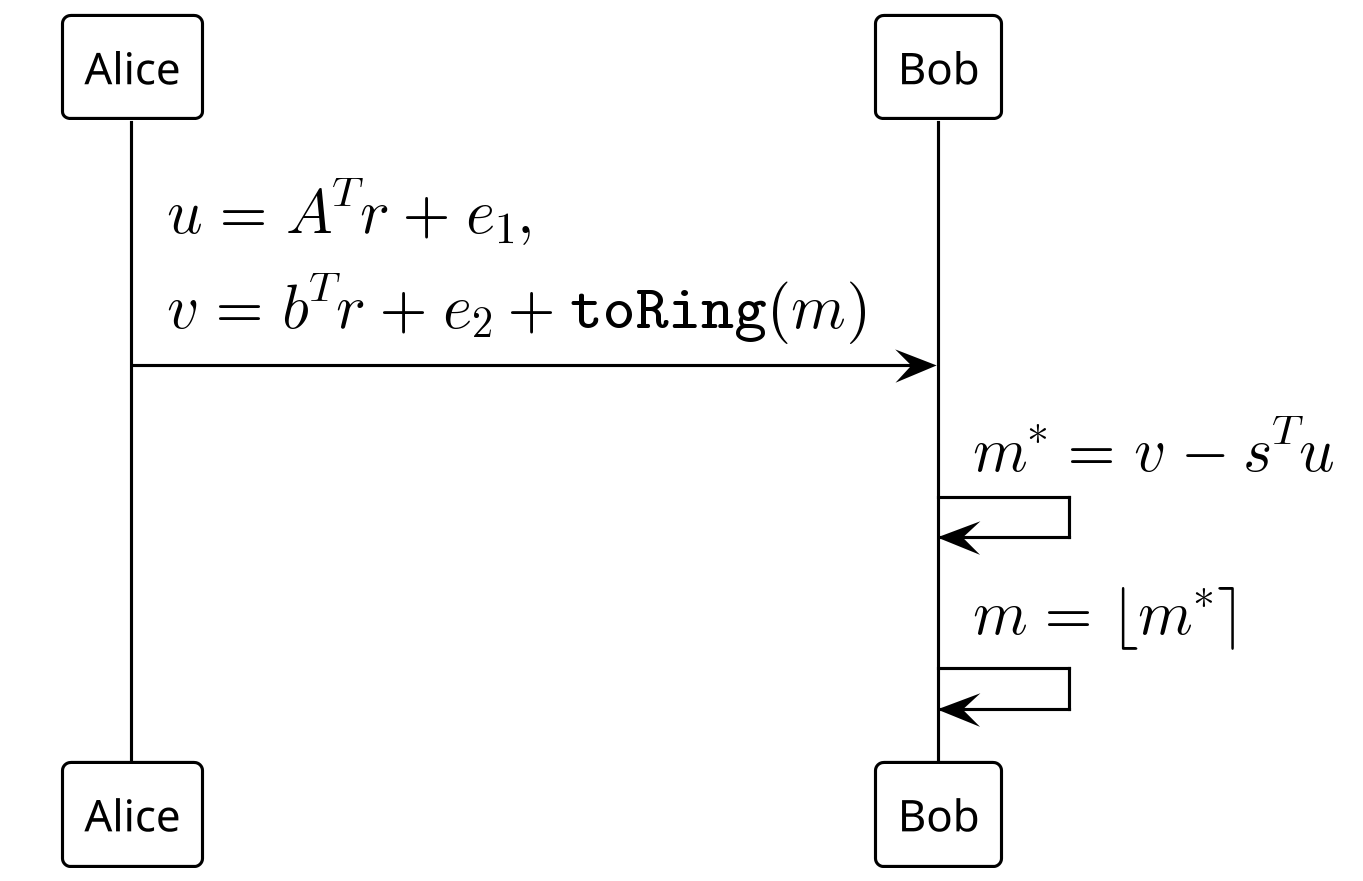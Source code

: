 @startuml
!theme plain
skinparam dpi 300
Alice -> Bob: <latex>u = A^T r + e_1,\\ v = b^T r + e_2 + \texttt{toRing}(m)</latex>
Bob -> Bob: <latex>m^* = v - s^T u</latex>
Bob -> Bob: <latex>m = \lfloor m^* \rceil </latex>
@enduml
